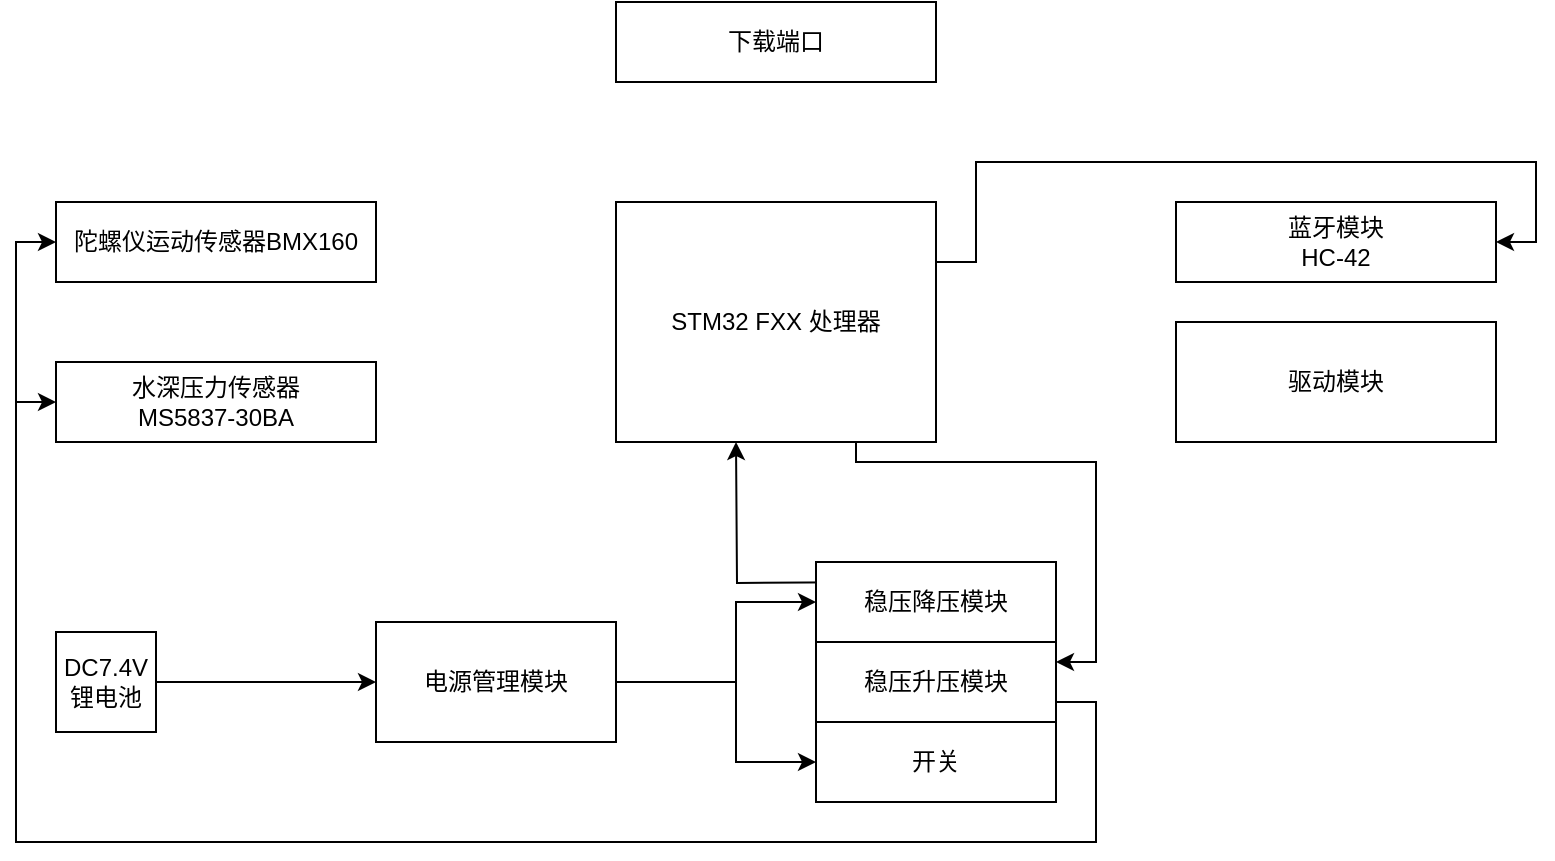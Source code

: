 <mxfile version="26.0.16">
  <diagram name="第 1 页" id="pqdLP5we26Cw2XgYYHhp">
    <mxGraphModel dx="983" dy="570" grid="1" gridSize="10" guides="1" tooltips="1" connect="1" arrows="1" fold="1" page="1" pageScale="1" pageWidth="827" pageHeight="1169" math="0" shadow="0">
      <root>
        <mxCell id="0" />
        <mxCell id="1" parent="0" />
        <mxCell id="suJ-lMnNEcjRT-W93V0n-29" style="edgeStyle=orthogonalEdgeStyle;rounded=0;orthogonalLoop=1;jettySize=auto;html=1;exitX=1;exitY=0.25;exitDx=0;exitDy=0;entryX=1;entryY=0.5;entryDx=0;entryDy=0;" edge="1" parent="1" source="suJ-lMnNEcjRT-W93V0n-3" target="suJ-lMnNEcjRT-W93V0n-7">
          <mxGeometry relative="1" as="geometry">
            <Array as="points">
              <mxPoint x="500" y="550" />
              <mxPoint x="500" y="500" />
              <mxPoint x="780" y="500" />
              <mxPoint x="780" y="540" />
            </Array>
          </mxGeometry>
        </mxCell>
        <mxCell id="suJ-lMnNEcjRT-W93V0n-32" style="edgeStyle=orthogonalEdgeStyle;rounded=0;orthogonalLoop=1;jettySize=auto;html=1;exitX=0.75;exitY=1;exitDx=0;exitDy=0;entryX=1;entryY=0.5;entryDx=0;entryDy=0;" edge="1" parent="1">
          <mxGeometry relative="1" as="geometry">
            <mxPoint x="440" y="630" as="sourcePoint" />
            <mxPoint x="540" y="750" as="targetPoint" />
            <Array as="points">
              <mxPoint x="440" y="650" />
              <mxPoint x="560" y="650" />
              <mxPoint x="560" y="750" />
            </Array>
          </mxGeometry>
        </mxCell>
        <mxCell id="suJ-lMnNEcjRT-W93V0n-3" value="STM32 FXX 处理器" style="rounded=0;whiteSpace=wrap;html=1;" vertex="1" parent="1">
          <mxGeometry x="320" y="520" width="160" height="120" as="geometry" />
        </mxCell>
        <mxCell id="suJ-lMnNEcjRT-W93V0n-4" value="陀螺仪运动传感器&lt;span style=&quot;background-color: transparent; color: light-dark(rgb(0, 0, 0), rgb(255, 255, 255));&quot;&gt;BMX160&lt;/span&gt;" style="rounded=0;whiteSpace=wrap;html=1;" vertex="1" parent="1">
          <mxGeometry x="40" y="520" width="160" height="40" as="geometry" />
        </mxCell>
        <mxCell id="suJ-lMnNEcjRT-W93V0n-5" value="驱动模块" style="rounded=0;whiteSpace=wrap;html=1;" vertex="1" parent="1">
          <mxGeometry x="600" y="580" width="160" height="60" as="geometry" />
        </mxCell>
        <mxCell id="suJ-lMnNEcjRT-W93V0n-6" value="水深压力传感器&lt;div&gt;MS5837-30BA&lt;/div&gt;" style="rounded=0;whiteSpace=wrap;html=1;" vertex="1" parent="1">
          <mxGeometry x="40" y="600" width="160" height="40" as="geometry" />
        </mxCell>
        <mxCell id="suJ-lMnNEcjRT-W93V0n-7" value="蓝牙模块&lt;div&gt;HC-42&lt;/div&gt;" style="rounded=0;whiteSpace=wrap;html=1;" vertex="1" parent="1">
          <mxGeometry x="600" y="520" width="160" height="40" as="geometry" />
        </mxCell>
        <mxCell id="suJ-lMnNEcjRT-W93V0n-8" value="下载端口" style="rounded=0;whiteSpace=wrap;html=1;" vertex="1" parent="1">
          <mxGeometry x="320" y="420" width="160" height="40" as="geometry" />
        </mxCell>
        <mxCell id="suJ-lMnNEcjRT-W93V0n-9" value="电源管理模块" style="rounded=0;whiteSpace=wrap;html=1;" vertex="1" parent="1">
          <mxGeometry x="200" y="730" width="120" height="60" as="geometry" />
        </mxCell>
        <mxCell id="suJ-lMnNEcjRT-W93V0n-33" style="edgeStyle=orthogonalEdgeStyle;rounded=0;orthogonalLoop=1;jettySize=auto;html=1;exitX=1;exitY=0.75;exitDx=0;exitDy=0;entryX=0;entryY=0.5;entryDx=0;entryDy=0;" edge="1" parent="1" source="suJ-lMnNEcjRT-W93V0n-15" target="suJ-lMnNEcjRT-W93V0n-4">
          <mxGeometry relative="1" as="geometry">
            <Array as="points">
              <mxPoint x="560" y="770" />
              <mxPoint x="560" y="840" />
              <mxPoint x="20" y="840" />
              <mxPoint x="20" y="540" />
            </Array>
          </mxGeometry>
        </mxCell>
        <mxCell id="suJ-lMnNEcjRT-W93V0n-15" value="稳压升压模块" style="rounded=0;whiteSpace=wrap;html=1;" vertex="1" parent="1">
          <mxGeometry x="420" y="740" width="120" height="40" as="geometry" />
        </mxCell>
        <mxCell id="suJ-lMnNEcjRT-W93V0n-16" value="开关" style="rounded=0;whiteSpace=wrap;html=1;" vertex="1" parent="1">
          <mxGeometry x="420" y="780" width="120" height="40" as="geometry" />
        </mxCell>
        <mxCell id="suJ-lMnNEcjRT-W93V0n-28" style="edgeStyle=orthogonalEdgeStyle;rounded=0;orthogonalLoop=1;jettySize=auto;html=1;exitX=0;exitY=0.25;exitDx=0;exitDy=0;entryX=0.5;entryY=1;entryDx=0;entryDy=0;" edge="1" parent="1">
          <mxGeometry relative="1" as="geometry">
            <mxPoint x="460.03" y="710" as="sourcePoint" />
            <mxPoint x="380" y="640" as="targetPoint" />
          </mxGeometry>
        </mxCell>
        <mxCell id="suJ-lMnNEcjRT-W93V0n-17" value="稳压降压模块" style="rounded=0;whiteSpace=wrap;html=1;" vertex="1" parent="1">
          <mxGeometry x="420" y="700" width="120" height="40" as="geometry" />
        </mxCell>
        <mxCell id="suJ-lMnNEcjRT-W93V0n-20" style="edgeStyle=orthogonalEdgeStyle;rounded=0;orthogonalLoop=1;jettySize=auto;html=1;exitX=1;exitY=0.5;exitDx=0;exitDy=0;entryX=0;entryY=0.5;entryDx=0;entryDy=0;" edge="1" parent="1" source="suJ-lMnNEcjRT-W93V0n-18" target="suJ-lMnNEcjRT-W93V0n-9">
          <mxGeometry relative="1" as="geometry" />
        </mxCell>
        <mxCell id="suJ-lMnNEcjRT-W93V0n-18" value="DC7.4V&lt;div&gt;锂电池&lt;/div&gt;" style="rounded=0;whiteSpace=wrap;html=1;" vertex="1" parent="1">
          <mxGeometry x="40" y="735" width="50" height="50" as="geometry" />
        </mxCell>
        <mxCell id="suJ-lMnNEcjRT-W93V0n-23" value="" style="endArrow=none;html=1;rounded=0;exitX=1;exitY=0.5;exitDx=0;exitDy=0;" edge="1" parent="1" source="suJ-lMnNEcjRT-W93V0n-9">
          <mxGeometry width="50" height="50" relative="1" as="geometry">
            <mxPoint x="340" y="780" as="sourcePoint" />
            <mxPoint x="380" y="760" as="targetPoint" />
          </mxGeometry>
        </mxCell>
        <mxCell id="suJ-lMnNEcjRT-W93V0n-24" value="" style="endArrow=classic;html=1;rounded=0;entryX=0;entryY=0.5;entryDx=0;entryDy=0;" edge="1" parent="1" target="suJ-lMnNEcjRT-W93V0n-17">
          <mxGeometry width="50" height="50" relative="1" as="geometry">
            <mxPoint x="380" y="760" as="sourcePoint" />
            <mxPoint x="413" y="685" as="targetPoint" />
            <Array as="points">
              <mxPoint x="380" y="720" />
            </Array>
          </mxGeometry>
        </mxCell>
        <mxCell id="suJ-lMnNEcjRT-W93V0n-25" value="" style="endArrow=classic;html=1;rounded=0;entryX=0;entryY=0.5;entryDx=0;entryDy=0;" edge="1" parent="1" target="suJ-lMnNEcjRT-W93V0n-16">
          <mxGeometry width="50" height="50" relative="1" as="geometry">
            <mxPoint x="380" y="760" as="sourcePoint" />
            <mxPoint x="400" y="760" as="targetPoint" />
            <Array as="points">
              <mxPoint x="380" y="800" />
            </Array>
          </mxGeometry>
        </mxCell>
        <mxCell id="suJ-lMnNEcjRT-W93V0n-34" value="" style="endArrow=classic;html=1;rounded=0;entryX=0;entryY=0.5;entryDx=0;entryDy=0;" edge="1" parent="1" target="suJ-lMnNEcjRT-W93V0n-6">
          <mxGeometry width="50" height="50" relative="1" as="geometry">
            <mxPoint x="20" y="620" as="sourcePoint" />
            <mxPoint x="130" y="650" as="targetPoint" />
          </mxGeometry>
        </mxCell>
      </root>
    </mxGraphModel>
  </diagram>
</mxfile>
